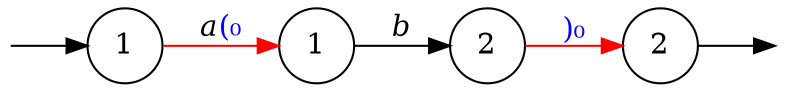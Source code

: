 digraph {
        Q0 [style=invisible,height=0,width=0,fixedsize=true];
        Q1 [style=invisible,height=0,width=0,fixedsize=true];
        node [shape=circle];
        graph [rankdir="LR"];
        0 [label="1"]   1 [label="1"]   2 [label="2"]   3 [label="2"]   Q0 -> 0;
        0 -> 1 [label = <<i>a</i><FONT COLOR="blue">(₀</FONT>>, color=red];
        1 -> 2 [label = <<i>b</i>>];
        2 -> 3 [label = <<FONT COLOR="blue">)₀</FONT>>, color=red];
        3->Q1;
}